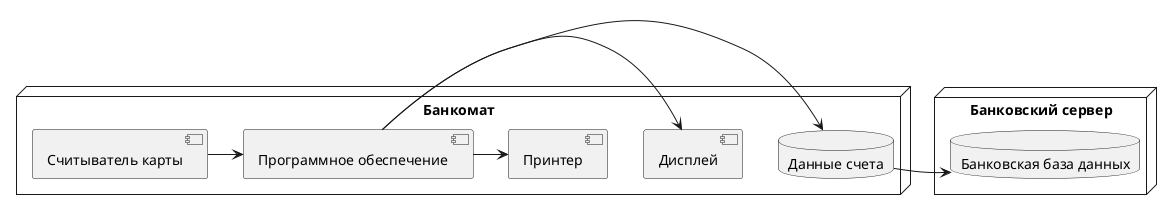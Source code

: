 plantuml
@startuml

node "Банкомат" {
    component "Программное обеспечение"
    component "Дисплей"
    database "Данные счета"
    component "Считыватель карты"
    component "Принтер"
}

node "Банковский сервер" {
    database "Банковская база данных"
}

"Считыватель карты" -> "Программное обеспечение"
"Программное обеспечение" -> "Данные счета"
"Программное обеспечение" -> "Дисплей"
"Программное обеспечение" -> "Принтер"
"Данные счета" -> "Банковская база данных"

@enduml
